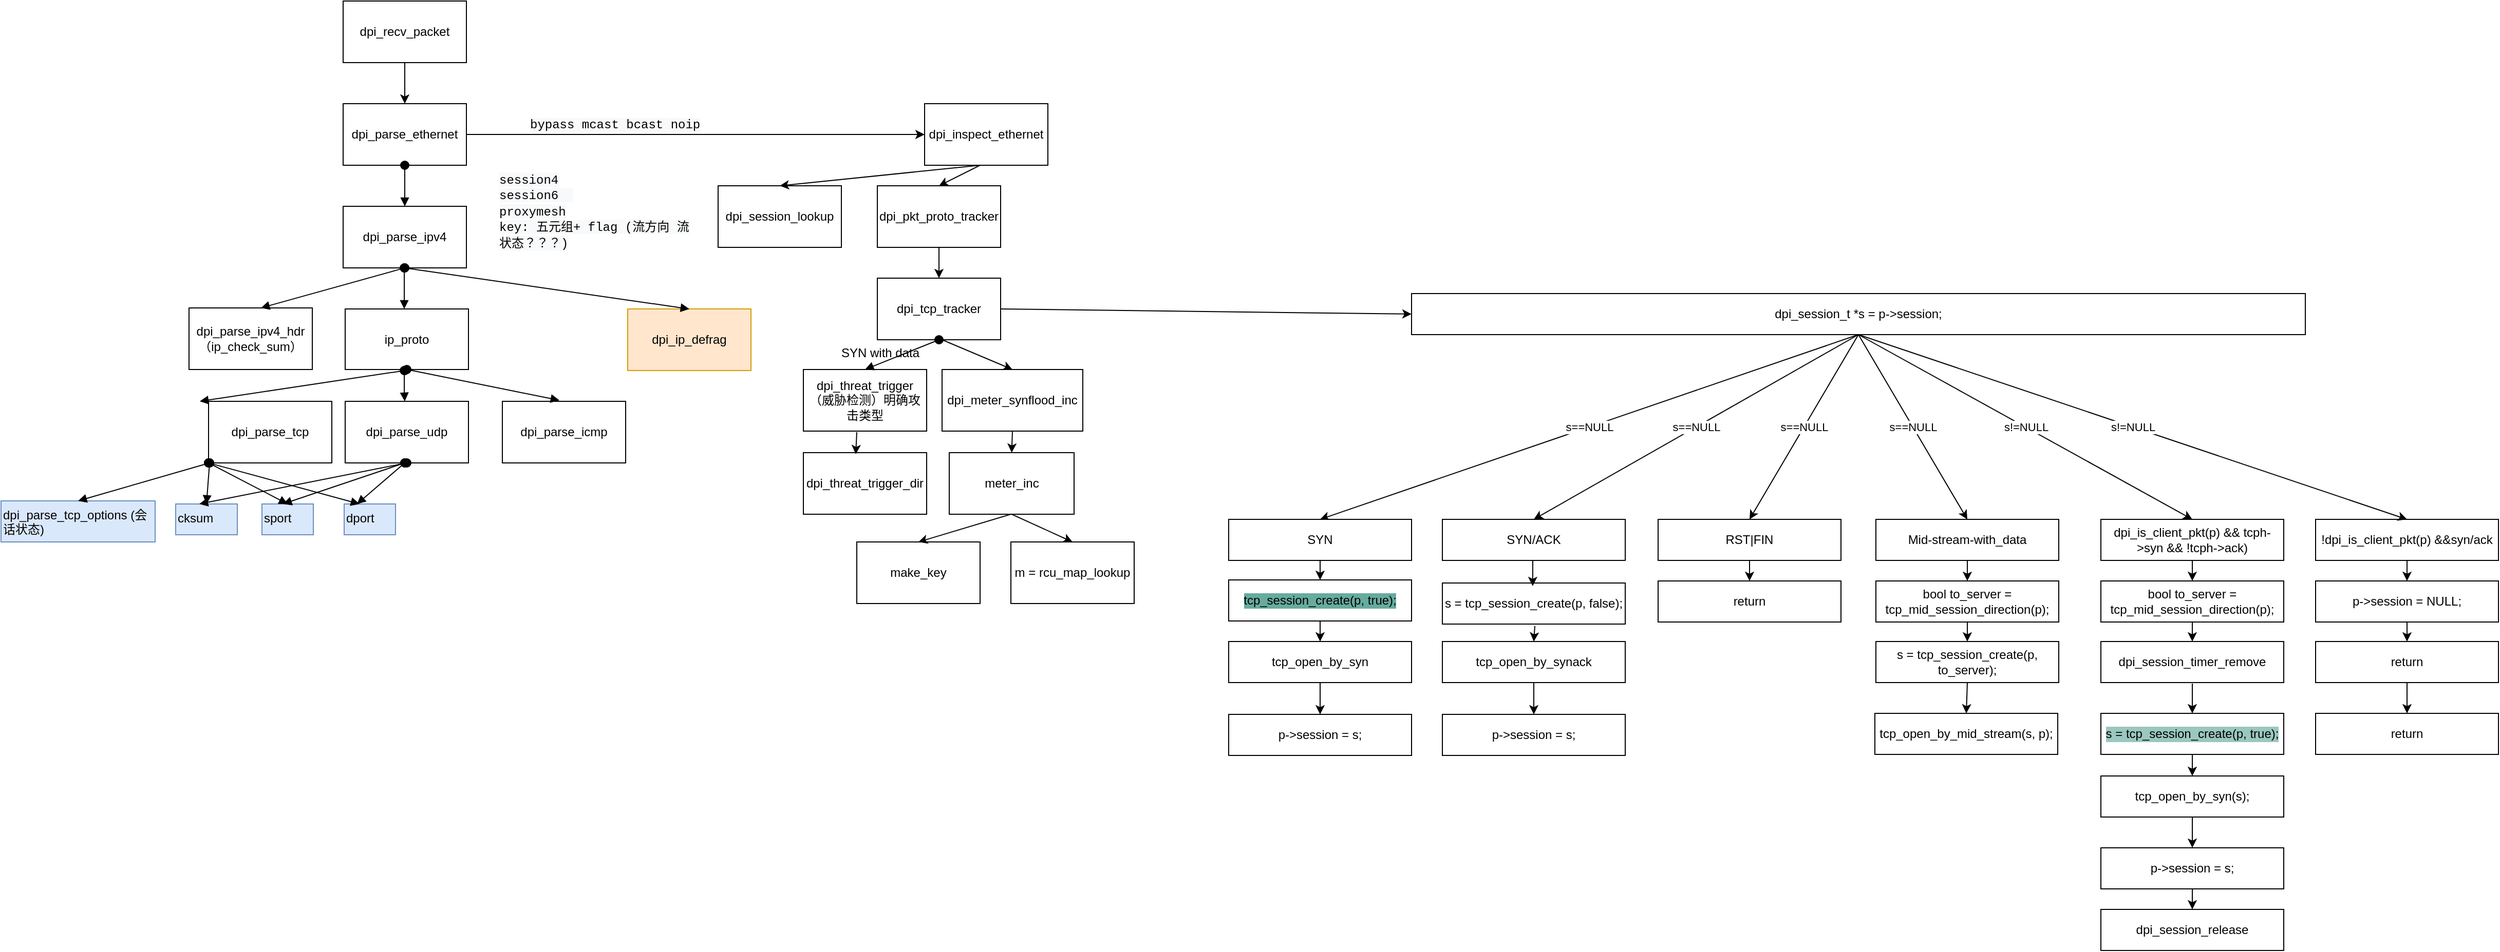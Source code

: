 <mxfile version="18.1.3" type="device"><diagram id="OY72M23OOU0ETcga1y94" name="第 1 页"><mxGraphModel dx="4737" dy="2695" grid="1" gridSize="10" guides="1" tooltips="1" connect="1" arrows="1" fold="1" page="1" pageScale="1" pageWidth="827" pageHeight="1169" math="0" shadow="0"><root><mxCell id="0"/><mxCell id="1" parent="0"/><mxCell id="QvnxpNhYCfp99DrYBNTI-45" value="dpi_parse_ethernet" style="rounded=0;whiteSpace=wrap;html=1;" parent="1" vertex="1"><mxGeometry x="190" y="700" width="120" height="60" as="geometry"/></mxCell><mxCell id="QvnxpNhYCfp99DrYBNTI-48" value="" style="edgeStyle=orthogonalEdgeStyle;rounded=0;orthogonalLoop=1;jettySize=auto;html=1;" parent="1" source="QvnxpNhYCfp99DrYBNTI-47" target="QvnxpNhYCfp99DrYBNTI-45" edge="1"><mxGeometry relative="1" as="geometry"/></mxCell><mxCell id="QvnxpNhYCfp99DrYBNTI-47" value="dpi_recv_packet" style="rounded=0;whiteSpace=wrap;html=1;" parent="1" vertex="1"><mxGeometry x="190" y="600" width="120" height="60" as="geometry"/></mxCell><mxCell id="QvnxpNhYCfp99DrYBNTI-49" value="dpi_parse_ipv4" style="rounded=0;whiteSpace=wrap;html=1;" parent="1" vertex="1"><mxGeometry x="190" y="800" width="120" height="60" as="geometry"/></mxCell><mxCell id="QvnxpNhYCfp99DrYBNTI-50" value="dpi_parse_ipv4_hdr（ip_check_sum）" style="rounded=0;whiteSpace=wrap;html=1;" parent="1" vertex="1"><mxGeometry x="40" y="899" width="120" height="60" as="geometry"/></mxCell><mxCell id="QvnxpNhYCfp99DrYBNTI-52" value="dpi_ip_defrag" style="rounded=0;whiteSpace=wrap;html=1;fillColor=#ffe6cc;strokeColor=#d79b00;" parent="1" vertex="1"><mxGeometry x="467" y="900" width="120" height="60" as="geometry"/></mxCell><mxCell id="QvnxpNhYCfp99DrYBNTI-54" value="ip_proto" style="rounded=0;whiteSpace=wrap;html=1;" parent="1" vertex="1"><mxGeometry x="192" y="900" width="120" height="59" as="geometry"/></mxCell><mxCell id="QvnxpNhYCfp99DrYBNTI-55" value="dpi_parse_icmp" style="rounded=0;whiteSpace=wrap;html=1;" parent="1" vertex="1"><mxGeometry x="345" y="990" width="120" height="60" as="geometry"/></mxCell><mxCell id="QvnxpNhYCfp99DrYBNTI-56" value="dpi_parse_udp" style="rounded=0;whiteSpace=wrap;html=1;" parent="1" vertex="1"><mxGeometry x="192" y="990" width="120" height="60" as="geometry"/></mxCell><mxCell id="QvnxpNhYCfp99DrYBNTI-57" value="dpi_parse_tcp" style="rounded=0;whiteSpace=wrap;html=1;" parent="1" vertex="1"><mxGeometry x="59" y="990" width="120" height="60" as="geometry"/></mxCell><mxCell id="QvnxpNhYCfp99DrYBNTI-58" value="cksum" style="text;whiteSpace=wrap;html=1;fillColor=#dae8fc;strokeColor=#6c8ebf;" parent="1" vertex="1"><mxGeometry x="27" y="1090" width="60" height="30" as="geometry"/></mxCell><mxCell id="QvnxpNhYCfp99DrYBNTI-59" value="sport" style="text;whiteSpace=wrap;html=1;fillColor=#dae8fc;strokeColor=#6c8ebf;" parent="1" vertex="1"><mxGeometry x="111" y="1090" width="50" height="30" as="geometry"/></mxCell><mxCell id="QvnxpNhYCfp99DrYBNTI-60" value="dport" style="text;whiteSpace=wrap;html=1;fillColor=#dae8fc;strokeColor=#6c8ebf;" parent="1" vertex="1"><mxGeometry x="191" y="1090" width="50" height="30" as="geometry"/></mxCell><mxCell id="QvnxpNhYCfp99DrYBNTI-61" value="dpi_parse_tcp_options (会话状态)" style="text;whiteSpace=wrap;html=1;fillColor=#dae8fc;strokeColor=#6c8ebf;" parent="1" vertex="1"><mxGeometry x="-143" y="1087" width="150" height="40" as="geometry"/></mxCell><mxCell id="QvnxpNhYCfp99DrYBNTI-64" value="" style="html=1;verticalAlign=bottom;startArrow=oval;startFill=1;endArrow=block;startSize=8;rounded=0;" parent="1" target="QvnxpNhYCfp99DrYBNTI-49" edge="1"><mxGeometry width="60" relative="1" as="geometry"><mxPoint x="250" y="760" as="sourcePoint"/><mxPoint x="404" y="800" as="targetPoint"/><Array as="points"><mxPoint x="250" y="780"/></Array></mxGeometry></mxCell><mxCell id="QvnxpNhYCfp99DrYBNTI-67" value="" style="html=1;verticalAlign=bottom;startArrow=oval;startFill=1;endArrow=block;startSize=8;rounded=0;" parent="1" edge="1"><mxGeometry width="60" relative="1" as="geometry"><mxPoint x="249.5" y="860" as="sourcePoint"/><mxPoint x="249.5" y="900" as="targetPoint"/><Array as="points"><mxPoint x="249.5" y="880"/></Array></mxGeometry></mxCell><mxCell id="QvnxpNhYCfp99DrYBNTI-71" value="" style="html=1;verticalAlign=bottom;startArrow=oval;startFill=1;endArrow=block;startSize=8;rounded=0;exitX=0.5;exitY=1;exitDx=0;exitDy=0;entryX=0.5;entryY=0;entryDx=0;entryDy=0;" parent="1" source="QvnxpNhYCfp99DrYBNTI-49" edge="1" target="QvnxpNhYCfp99DrYBNTI-52"><mxGeometry width="60" relative="1" as="geometry"><mxPoint x="413" y="860" as="sourcePoint"/><mxPoint x="413" y="900" as="targetPoint"/><Array as="points"/></mxGeometry></mxCell><mxCell id="QvnxpNhYCfp99DrYBNTI-72" value="" style="html=1;verticalAlign=bottom;startArrow=oval;startFill=1;endArrow=block;startSize=8;rounded=0;" parent="1" edge="1"><mxGeometry width="60" relative="1" as="geometry"><mxPoint x="249.5" y="960" as="sourcePoint"/><mxPoint x="250" y="990" as="targetPoint"/><Array as="points"><mxPoint x="249.5" y="980"/></Array></mxGeometry></mxCell><mxCell id="QvnxpNhYCfp99DrYBNTI-73" value="" style="html=1;verticalAlign=bottom;startArrow=oval;startFill=1;endArrow=block;startSize=8;rounded=0;exitX=0.5;exitY=1;exitDx=0;exitDy=0;" parent="1" source="QvnxpNhYCfp99DrYBNTI-49" edge="1"><mxGeometry width="60" relative="1" as="geometry"><mxPoint x="-53" y="859" as="sourcePoint"/><mxPoint x="110" y="899" as="targetPoint"/><Array as="points"/></mxGeometry></mxCell><mxCell id="QvnxpNhYCfp99DrYBNTI-74" value="" style="html=1;verticalAlign=bottom;startArrow=oval;startFill=1;endArrow=block;startSize=8;rounded=0;" parent="1" edge="1"><mxGeometry width="60" relative="1" as="geometry"><mxPoint x="250" y="960" as="sourcePoint"/><mxPoint x="50.5" y="990" as="targetPoint"/><Array as="points"/></mxGeometry></mxCell><mxCell id="QvnxpNhYCfp99DrYBNTI-75" value="" style="html=1;verticalAlign=bottom;startArrow=oval;startFill=1;endArrow=block;startSize=8;rounded=0;exitX=0.5;exitY=1;exitDx=0;exitDy=0;" parent="1" source="QvnxpNhYCfp99DrYBNTI-54" edge="1"><mxGeometry width="60" relative="1" as="geometry"><mxPoint x="600" y="959" as="sourcePoint"/><mxPoint x="400.5" y="989" as="targetPoint"/><Array as="points"/></mxGeometry></mxCell><mxCell id="QvnxpNhYCfp99DrYBNTI-78" value="" style="html=1;verticalAlign=bottom;startArrow=oval;startFill=1;endArrow=block;startSize=8;rounded=0;entryX=0.5;entryY=0;entryDx=0;entryDy=0;" parent="1" target="QvnxpNhYCfp99DrYBNTI-61" edge="1"><mxGeometry width="60" relative="1" as="geometry"><mxPoint x="60" y="1050" as="sourcePoint"/><mxPoint x="-130" y="1080" as="targetPoint"/><Array as="points"/></mxGeometry></mxCell><mxCell id="QvnxpNhYCfp99DrYBNTI-79" value="" style="html=1;verticalAlign=bottom;startArrow=oval;startFill=1;endArrow=block;startSize=8;rounded=0;entryX=0.5;entryY=0;entryDx=0;entryDy=0;" parent="1" target="QvnxpNhYCfp99DrYBNTI-58" edge="1"><mxGeometry width="60" relative="1" as="geometry"><mxPoint x="60" y="1050" as="sourcePoint"/><mxPoint x="70.5" y="1010" as="targetPoint"/><Array as="points"/></mxGeometry></mxCell><mxCell id="QvnxpNhYCfp99DrYBNTI-80" value="" style="html=1;verticalAlign=bottom;startArrow=oval;startFill=1;endArrow=block;startSize=8;rounded=0;entryX=0.5;entryY=0;entryDx=0;entryDy=0;exitX=0;exitY=1;exitDx=0;exitDy=0;" parent="1" source="QvnxpNhYCfp99DrYBNTI-57" target="QvnxpNhYCfp99DrYBNTI-59" edge="1"><mxGeometry width="60" relative="1" as="geometry"><mxPoint x="280" y="990" as="sourcePoint"/><mxPoint x="80.5" y="1020" as="targetPoint"/><Array as="points"/></mxGeometry></mxCell><mxCell id="QvnxpNhYCfp99DrYBNTI-83" value="" style="html=1;verticalAlign=bottom;startArrow=oval;startFill=1;endArrow=block;startSize=8;rounded=0;entryX=0.5;entryY=0;entryDx=0;entryDy=0;exitX=0;exitY=1;exitDx=0;exitDy=0;" parent="1" source="QvnxpNhYCfp99DrYBNTI-57" edge="1"><mxGeometry width="60" relative="1" as="geometry"><mxPoint x="130" y="1050" as="sourcePoint"/><mxPoint x="206" y="1090" as="targetPoint"/><Array as="points"/></mxGeometry></mxCell><mxCell id="QvnxpNhYCfp99DrYBNTI-84" value="" style="html=1;verticalAlign=bottom;startArrow=oval;startFill=1;endArrow=block;startSize=8;rounded=0;entryX=0.25;entryY=0;entryDx=0;entryDy=0;exitX=0;exitY=1;exitDx=0;exitDy=0;" parent="1" target="QvnxpNhYCfp99DrYBNTI-60" edge="1"><mxGeometry width="60" relative="1" as="geometry"><mxPoint x="250" y="1050" as="sourcePoint"/><mxPoint x="397" y="1090" as="targetPoint"/><Array as="points"/></mxGeometry></mxCell><mxCell id="QvnxpNhYCfp99DrYBNTI-85" value="" style="html=1;verticalAlign=bottom;startArrow=oval;startFill=1;endArrow=block;startSize=8;rounded=0;entryX=0.25;entryY=0;entryDx=0;entryDy=0;" parent="1" edge="1"><mxGeometry width="60" relative="1" as="geometry"><mxPoint x="250" y="1050" as="sourcePoint"/><mxPoint x="131.5" y="1090" as="targetPoint"/><Array as="points"/></mxGeometry></mxCell><mxCell id="QvnxpNhYCfp99DrYBNTI-86" value="" style="html=1;verticalAlign=bottom;startArrow=oval;startFill=1;endArrow=block;startSize=8;rounded=0;entryX=0.25;entryY=0;entryDx=0;entryDy=0;exitX=0.5;exitY=1;exitDx=0;exitDy=0;" parent="1" source="QvnxpNhYCfp99DrYBNTI-56" edge="1"><mxGeometry width="60" relative="1" as="geometry"><mxPoint x="97.5" y="1050" as="sourcePoint"/><mxPoint x="50" y="1090" as="targetPoint"/><Array as="points"/></mxGeometry></mxCell><mxCell id="QvnxpNhYCfp99DrYBNTI-90" value="dpi_inspect_ethernet" style="rounded=0;whiteSpace=wrap;html=1;" parent="1" vertex="1"><mxGeometry x="756" y="700" width="120" height="60" as="geometry"/></mxCell><mxCell id="QvnxpNhYCfp99DrYBNTI-92" value="&lt;span style=&quot;color: rgb(0, 0, 0); font-family: &amp;quot;Courier New&amp;quot;; font-size: 12px; font-style: normal; font-variant-ligatures: normal; font-variant-caps: normal; font-weight: 400; letter-spacing: normal; orphans: 2; text-align: left; text-indent: 0px; text-transform: none; widows: 2; word-spacing: 0px; -webkit-text-stroke-width: 0px; background-color: rgb(248, 249, 250); text-decoration-thickness: initial; text-decoration-style: initial; text-decoration-color: initial; float: none; display: inline !important;&quot;&gt;bypass mcast bcast noip&lt;/span&gt;" style="text;whiteSpace=wrap;html=1;" parent="1" vertex="1"><mxGeometry x="370" y="706" width="190" height="30" as="geometry"/></mxCell><mxCell id="QvnxpNhYCfp99DrYBNTI-93" value="dpi_session_lookup" style="rounded=0;whiteSpace=wrap;html=1;" parent="1" vertex="1"><mxGeometry x="555" y="780" width="120" height="60" as="geometry"/></mxCell><mxCell id="QvnxpNhYCfp99DrYBNTI-94" value="&lt;span style=&quot;orphans: 2; text-align: left; text-indent: 0px; widows: 2; background-color: rgb(248, 249, 250); text-decoration-thickness: initial; text-decoration-style: initial; text-decoration-color: initial; float: none; display: inline !important;&quot;&gt;&lt;font face=&quot;Courier New&quot;&gt;session4 &lt;/font&gt;&lt;br&gt;&lt;font face=&quot;Courier New&quot;&gt;session6&amp;nbsp;&amp;nbsp;&lt;/font&gt;&lt;br&gt;&lt;font face=&quot;Courier New&quot;&gt;proxymesh&lt;/font&gt;&lt;br&gt;&lt;font face=&quot;Courier New&quot;&gt;key: 五元组+ flag (流方向 流状态？？？)&lt;br&gt;&lt;/font&gt;&lt;br&gt;&lt;br&gt;&lt;br&gt;&lt;/span&gt;" style="text;whiteSpace=wrap;html=1;" parent="1" vertex="1"><mxGeometry x="340" y="760" width="190" height="110" as="geometry"/></mxCell><mxCell id="QvnxpNhYCfp99DrYBNTI-101" value="" style="edgeStyle=orthogonalEdgeStyle;rounded=0;orthogonalLoop=1;jettySize=auto;html=1;" parent="1" source="QvnxpNhYCfp99DrYBNTI-96" target="QvnxpNhYCfp99DrYBNTI-99" edge="1"><mxGeometry relative="1" as="geometry"/></mxCell><mxCell id="QvnxpNhYCfp99DrYBNTI-96" value="dpi_pkt_proto_tracker" style="rounded=0;whiteSpace=wrap;html=1;labelBackgroundColor=none;" parent="1" vertex="1"><mxGeometry x="710" y="780" width="120" height="60" as="geometry"/></mxCell><mxCell id="QvnxpNhYCfp99DrYBNTI-99" value="dpi_tcp_tracker" style="rounded=0;whiteSpace=wrap;html=1;labelBackgroundColor=none;" parent="1" vertex="1"><mxGeometry x="710" y="870" width="120" height="60" as="geometry"/></mxCell><mxCell id="QvnxpNhYCfp99DrYBNTI-105" value="dpi_threat_trigger（威胁检测）明确攻击类型" style="rounded=0;whiteSpace=wrap;html=1;labelBackgroundColor=none;" parent="1" vertex="1"><mxGeometry x="638" y="959" width="120" height="60" as="geometry"/></mxCell><mxCell id="QvnxpNhYCfp99DrYBNTI-107" value="" style="html=1;verticalAlign=bottom;startArrow=oval;startFill=1;endArrow=block;startSize=8;rounded=0;exitX=0.5;exitY=1;exitDx=0;exitDy=0;entryX=0.5;entryY=0;entryDx=0;entryDy=0;" parent="1" target="QvnxpNhYCfp99DrYBNTI-105" edge="1"><mxGeometry width="60" relative="1" as="geometry"><mxPoint x="770" y="930" as="sourcePoint"/><mxPoint x="918.5" y="960" as="targetPoint"/><Array as="points"/></mxGeometry></mxCell><mxCell id="QvnxpNhYCfp99DrYBNTI-108" value="SYN with data" style="text;whiteSpace=wrap;html=1;" parent="1" vertex="1"><mxGeometry x="673" y="929" width="100" height="30" as="geometry"/></mxCell><mxCell id="QvnxpNhYCfp99DrYBNTI-109" value="dpi_threat_trigger_dir" style="rounded=0;whiteSpace=wrap;html=1;labelBackgroundColor=none;" parent="1" vertex="1"><mxGeometry x="638" y="1040" width="120" height="60" as="geometry"/></mxCell><mxCell id="tn5BLOrFut8FkVHnCGZO-1" value="dpi_meter_synflood_inc" style="rounded=0;whiteSpace=wrap;html=1;" parent="1" vertex="1"><mxGeometry x="773" y="959" width="137" height="60" as="geometry"/></mxCell><mxCell id="tn5BLOrFut8FkVHnCGZO-5" value="meter_inc" style="rounded=0;whiteSpace=wrap;html=1;" parent="1" vertex="1"><mxGeometry x="780" y="1040" width="121.5" height="60" as="geometry"/></mxCell><mxCell id="tn5BLOrFut8FkVHnCGZO-6" value="make_key" style="rounded=0;whiteSpace=wrap;html=1;" parent="1" vertex="1"><mxGeometry x="690" y="1127" width="120" height="60" as="geometry"/></mxCell><mxCell id="tn5BLOrFut8FkVHnCGZO-7" value="m =&amp;nbsp;rcu_map_lookup" style="rounded=0;whiteSpace=wrap;html=1;" parent="1" vertex="1"><mxGeometry x="840" y="1127" width="120" height="60" as="geometry"/></mxCell><mxCell id="tn5BLOrFut8FkVHnCGZO-11" value="" style="endArrow=classic;html=1;rounded=0;entryX=0.5;entryY=0;entryDx=0;entryDy=0;" parent="1" target="tn5BLOrFut8FkVHnCGZO-1" edge="1"><mxGeometry width="50" height="50" relative="1" as="geometry"><mxPoint x="773" y="930" as="sourcePoint"/><mxPoint x="823" y="880" as="targetPoint"/></mxGeometry></mxCell><mxCell id="tn5BLOrFut8FkVHnCGZO-12" value="" style="endArrow=classic;html=1;rounded=0;exitX=0.5;exitY=1;exitDx=0;exitDy=0;entryX=0.5;entryY=0;entryDx=0;entryDy=0;" parent="1" source="tn5BLOrFut8FkVHnCGZO-1" target="tn5BLOrFut8FkVHnCGZO-5" edge="1"><mxGeometry width="50" height="50" relative="1" as="geometry"><mxPoint x="930.0" y="870.0" as="sourcePoint"/><mxPoint x="980.0" y="820.0" as="targetPoint"/></mxGeometry></mxCell><mxCell id="tn5BLOrFut8FkVHnCGZO-13" value="" style="endArrow=classic;html=1;rounded=0;entryX=0.425;entryY=0.024;entryDx=0;entryDy=0;entryPerimeter=0;" parent="1" target="QvnxpNhYCfp99DrYBNTI-109" edge="1"><mxGeometry width="50" height="50" relative="1" as="geometry"><mxPoint x="690.0" y="1020.0" as="sourcePoint"/><mxPoint x="740.0" y="970.0" as="targetPoint"/></mxGeometry></mxCell><mxCell id="tn5BLOrFut8FkVHnCGZO-14" value="" style="endArrow=classic;html=1;rounded=0;exitX=0.5;exitY=1;exitDx=0;exitDy=0;entryX=0.5;entryY=0;entryDx=0;entryDy=0;" parent="1" source="tn5BLOrFut8FkVHnCGZO-5" target="tn5BLOrFut8FkVHnCGZO-7" edge="1"><mxGeometry width="50" height="50" relative="1" as="geometry"><mxPoint x="1030.0" y="954.0" as="sourcePoint"/><mxPoint x="1080.0" y="904.0" as="targetPoint"/></mxGeometry></mxCell><mxCell id="tn5BLOrFut8FkVHnCGZO-15" value="" style="endArrow=classic;html=1;rounded=0;entryX=0.5;entryY=0;entryDx=0;entryDy=0;" parent="1" target="tn5BLOrFut8FkVHnCGZO-6" edge="1"><mxGeometry width="50" height="50" relative="1" as="geometry"><mxPoint x="840.0" y="1100.0" as="sourcePoint"/><mxPoint x="890.0" y="1050.0" as="targetPoint"/></mxGeometry></mxCell><mxCell id="tn5BLOrFut8FkVHnCGZO-16" value="" style="endArrow=classic;html=1;rounded=0;entryX=0;entryY=0.5;entryDx=0;entryDy=0;" parent="1" target="QvnxpNhYCfp99DrYBNTI-90" edge="1"><mxGeometry width="50" height="50" relative="1" as="geometry"><mxPoint x="310.0" y="730.0" as="sourcePoint"/><mxPoint x="360.0" y="680.0" as="targetPoint"/></mxGeometry></mxCell><mxCell id="tn5BLOrFut8FkVHnCGZO-17" value="" style="endArrow=classic;html=1;rounded=0;entryX=0.5;entryY=0;entryDx=0;entryDy=0;" parent="1" target="QvnxpNhYCfp99DrYBNTI-93" edge="1"><mxGeometry width="50" height="50" relative="1" as="geometry"><mxPoint x="810.0" y="760.0" as="sourcePoint"/><mxPoint x="860.0" y="710.0" as="targetPoint"/></mxGeometry></mxCell><mxCell id="tn5BLOrFut8FkVHnCGZO-18" value="" style="endArrow=classic;html=1;rounded=0;entryX=0.5;entryY=0;entryDx=0;entryDy=0;" parent="1" target="QvnxpNhYCfp99DrYBNTI-96" edge="1"><mxGeometry width="50" height="50" relative="1" as="geometry"><mxPoint x="810.0" y="760.0" as="sourcePoint"/><mxPoint x="860.0" y="710.0" as="targetPoint"/></mxGeometry></mxCell><mxCell id="tn5BLOrFut8FkVHnCGZO-19" value="s==NULL" style="endArrow=classic;html=1;rounded=0;entryX=0.5;entryY=0;entryDx=0;entryDy=0;exitX=0.5;exitY=1;exitDx=0;exitDy=0;" parent="1" source="tn5BLOrFut8FkVHnCGZO-26" edge="1"><mxGeometry width="50" height="50" relative="1" as="geometry"><mxPoint x="1140.0" y="1072.0" as="sourcePoint"/><mxPoint x="1141" y="1105.0" as="targetPoint"/></mxGeometry></mxCell><mxCell id="tn5BLOrFut8FkVHnCGZO-20" value="" style="endArrow=classic;html=1;rounded=0;exitX=0.5;exitY=1;exitDx=0;exitDy=0;entryX=0.5;entryY=0;entryDx=0;entryDy=0;" parent="1" source="tn5BLOrFut8FkVHnCGZO-62" target="tn5BLOrFut8FkVHnCGZO-63" edge="1"><mxGeometry width="50" height="50" relative="1" as="geometry"><mxPoint x="2150.0" y="1434.0" as="sourcePoint"/><mxPoint x="2200.0" y="1384.0" as="targetPoint"/></mxGeometry></mxCell><mxCell id="tn5BLOrFut8FkVHnCGZO-22" value="" style="endArrow=classic;html=1;rounded=0;exitX=0.5;exitY=1;exitDx=0;exitDy=0;entryX=0.5;entryY=0;entryDx=0;entryDy=0;" parent="1" source="tn5BLOrFut8FkVHnCGZO-63" target="tn5BLOrFut8FkVHnCGZO-64" edge="1"><mxGeometry width="50" height="50" relative="1" as="geometry"><mxPoint x="2028.0" y="1526.0" as="sourcePoint"/><mxPoint x="2240" y="1555" as="targetPoint"/></mxGeometry></mxCell><mxCell id="tn5BLOrFut8FkVHnCGZO-26" value="dpi_session_t *s = p-&amp;gt;session;" style="rounded=0;whiteSpace=wrap;html=1;" parent="1" vertex="1"><mxGeometry x="1230" y="885" width="870" height="40" as="geometry"/></mxCell><mxCell id="tn5BLOrFut8FkVHnCGZO-32" value="SYN" style="rounded=0;whiteSpace=wrap;html=1;" parent="1" vertex="1"><mxGeometry x="1052" y="1105" width="178" height="40" as="geometry"/></mxCell><mxCell id="tn5BLOrFut8FkVHnCGZO-33" value="tcp_session_create(p, true);" style="rounded=0;whiteSpace=wrap;html=1;fontColor=#000000;labelBackgroundColor=#67AB9F;" parent="1" vertex="1"><mxGeometry x="1052" y="1164" width="178" height="40" as="geometry"/></mxCell><mxCell id="tn5BLOrFut8FkVHnCGZO-34" value="tcp_open_by_syn" style="rounded=0;whiteSpace=wrap;html=1;" parent="1" vertex="1"><mxGeometry x="1052" y="1224" width="178" height="40" as="geometry"/></mxCell><mxCell id="tn5BLOrFut8FkVHnCGZO-35" value="p-&amp;gt;session = s;" style="rounded=0;whiteSpace=wrap;html=1;" parent="1" vertex="1"><mxGeometry x="1052" y="1295" width="178" height="40" as="geometry"/></mxCell><mxCell id="tn5BLOrFut8FkVHnCGZO-36" value="s = tcp_session_create(p, false);" style="rounded=0;whiteSpace=wrap;html=1;" parent="1" vertex="1"><mxGeometry x="1260" y="1167" width="178" height="40" as="geometry"/></mxCell><mxCell id="tn5BLOrFut8FkVHnCGZO-39" value="SYN/ACK" style="rounded=0;whiteSpace=wrap;html=1;" parent="1" vertex="1"><mxGeometry x="1260" y="1105" width="178" height="40" as="geometry"/></mxCell><mxCell id="tn5BLOrFut8FkVHnCGZO-40" value="RST|FIN" style="rounded=0;whiteSpace=wrap;html=1;" parent="1" vertex="1"><mxGeometry x="1470" y="1105" width="178" height="40" as="geometry"/></mxCell><mxCell id="tn5BLOrFut8FkVHnCGZO-42" value="s==NULL" style="endArrow=classic;html=1;rounded=0;entryX=0.5;entryY=0;entryDx=0;entryDy=0;exitX=0.5;exitY=1;exitDx=0;exitDy=0;" parent="1" source="tn5BLOrFut8FkVHnCGZO-26" target="tn5BLOrFut8FkVHnCGZO-39" edge="1"><mxGeometry width="50" height="50" relative="1" as="geometry"><mxPoint x="1339" y="1055.0" as="sourcePoint"/><mxPoint x="1151" y="1115.0" as="targetPoint"/></mxGeometry></mxCell><mxCell id="tn5BLOrFut8FkVHnCGZO-43" value="s==NULL" style="endArrow=classic;html=1;rounded=0;entryX=0.5;entryY=0;entryDx=0;entryDy=0;exitX=0.5;exitY=1;exitDx=0;exitDy=0;" parent="1" source="tn5BLOrFut8FkVHnCGZO-26" target="tn5BLOrFut8FkVHnCGZO-40" edge="1"><mxGeometry width="50" height="50" relative="1" as="geometry"><mxPoint x="1339" y="1055.0" as="sourcePoint"/><mxPoint x="1359" y="1115.0" as="targetPoint"/></mxGeometry></mxCell><mxCell id="tn5BLOrFut8FkVHnCGZO-50" value="" style="edgeStyle=orthogonalEdgeStyle;curved=1;orthogonalLoop=1;jettySize=auto;html=1;" parent="1" source="tn5BLOrFut8FkVHnCGZO-45" target="tn5BLOrFut8FkVHnCGZO-46" edge="1"><mxGeometry relative="1" as="geometry"/></mxCell><mxCell id="tn5BLOrFut8FkVHnCGZO-45" value="tcp_open_by_synack" style="rounded=0;whiteSpace=wrap;html=1;" parent="1" vertex="1"><mxGeometry x="1260" y="1224" width="178" height="40" as="geometry"/></mxCell><mxCell id="tn5BLOrFut8FkVHnCGZO-46" value="p-&amp;gt;session = s;" style="rounded=0;whiteSpace=wrap;html=1;" parent="1" vertex="1"><mxGeometry x="1260" y="1295" width="178" height="40" as="geometry"/></mxCell><mxCell id="tn5BLOrFut8FkVHnCGZO-47" value="return" style="rounded=0;whiteSpace=wrap;html=1;" parent="1" vertex="1"><mxGeometry x="1470" y="1165" width="178" height="40" as="geometry"/></mxCell><mxCell id="tn5BLOrFut8FkVHnCGZO-51" value="Mid-stream-with_data" style="rounded=0;whiteSpace=wrap;html=1;" parent="1" vertex="1"><mxGeometry x="1682" y="1105" width="178" height="40" as="geometry"/></mxCell><mxCell id="tn5BLOrFut8FkVHnCGZO-52" value="bool to_server = tcp_mid_session_direction(p);" style="rounded=0;whiteSpace=wrap;html=1;" parent="1" vertex="1"><mxGeometry x="1682" y="1165" width="178" height="40" as="geometry"/></mxCell><mxCell id="tn5BLOrFut8FkVHnCGZO-53" value="s = tcp_session_create(p, to_server);" style="rounded=0;whiteSpace=wrap;html=1;" parent="1" vertex="1"><mxGeometry x="1682" y="1224" width="178" height="40" as="geometry"/></mxCell><mxCell id="tn5BLOrFut8FkVHnCGZO-54" value="tcp_open_by_mid_stream(s, p);" style="rounded=0;whiteSpace=wrap;html=1;" parent="1" vertex="1"><mxGeometry x="1681" y="1294" width="178" height="40" as="geometry"/></mxCell><mxCell id="tn5BLOrFut8FkVHnCGZO-55" value="s==NULL" style="endArrow=classic;html=1;rounded=0;entryX=0.5;entryY=0;entryDx=0;entryDy=0;exitX=0.5;exitY=1;exitDx=0;exitDy=0;" parent="1" source="tn5BLOrFut8FkVHnCGZO-26" target="tn5BLOrFut8FkVHnCGZO-51" edge="1"><mxGeometry width="50" height="50" relative="1" as="geometry"><mxPoint x="1430" y="995" as="sourcePoint"/><mxPoint x="1869" y="1115.0" as="targetPoint"/></mxGeometry></mxCell><mxCell id="tn5BLOrFut8FkVHnCGZO-57" value="s!=NULL" style="endArrow=classic;html=1;rounded=0;entryX=0.5;entryY=0;entryDx=0;entryDy=0;exitX=0.5;exitY=1;exitDx=0;exitDy=0;" parent="1" source="tn5BLOrFut8FkVHnCGZO-26" target="tn5BLOrFut8FkVHnCGZO-58" edge="1"><mxGeometry width="50" height="50" relative="1" as="geometry"><mxPoint x="1490.0" y="965.0" as="sourcePoint"/><mxPoint x="1971" y="1095.0" as="targetPoint"/></mxGeometry></mxCell><mxCell id="tn5BLOrFut8FkVHnCGZO-58" value="dpi_is_client_pkt(p) &amp;amp;&amp;amp; tcph-&amp;gt;syn &amp;amp;&amp;amp; !tcph-&amp;gt;ack)" style="rounded=0;whiteSpace=wrap;html=1;" parent="1" vertex="1"><mxGeometry x="1901" y="1105" width="178" height="40" as="geometry"/></mxCell><mxCell id="tn5BLOrFut8FkVHnCGZO-59" value="bool to_server = tcp_mid_session_direction(p);" style="rounded=0;whiteSpace=wrap;html=1;" parent="1" vertex="1"><mxGeometry x="1901" y="1165" width="178" height="40" as="geometry"/></mxCell><mxCell id="tn5BLOrFut8FkVHnCGZO-60" value="dpi_session_timer_remove" style="rounded=0;whiteSpace=wrap;html=1;" parent="1" vertex="1"><mxGeometry x="1901" y="1224" width="178" height="40" as="geometry"/></mxCell><mxCell id="tn5BLOrFut8FkVHnCGZO-61" value="s = tcp_session_create(p, true);" style="rounded=0;whiteSpace=wrap;html=1;labelBackgroundColor=#9AC7BF;" parent="1" vertex="1"><mxGeometry x="1901" y="1294" width="178" height="40" as="geometry"/></mxCell><mxCell id="tn5BLOrFut8FkVHnCGZO-62" value="tcp_open_by_syn(s);" style="rounded=0;whiteSpace=wrap;html=1;" parent="1" vertex="1"><mxGeometry x="1901" y="1355" width="178" height="40" as="geometry"/></mxCell><mxCell id="tn5BLOrFut8FkVHnCGZO-63" value="p-&amp;gt;session = s;" style="rounded=0;whiteSpace=wrap;html=1;" parent="1" vertex="1"><mxGeometry x="1901" y="1425" width="178" height="40" as="geometry"/></mxCell><mxCell id="tn5BLOrFut8FkVHnCGZO-64" value="dpi_session_release" style="rounded=0;whiteSpace=wrap;html=1;" parent="1" vertex="1"><mxGeometry x="1901" y="1485" width="178" height="40" as="geometry"/></mxCell><mxCell id="tn5BLOrFut8FkVHnCGZO-66" value="!dpi_is_client_pkt(p) &amp;amp;&amp;amp;syn/ack" style="rounded=0;whiteSpace=wrap;html=1;" parent="1" vertex="1"><mxGeometry x="2110" y="1105" width="178" height="40" as="geometry"/></mxCell><mxCell id="tn5BLOrFut8FkVHnCGZO-67" value="p-&amp;gt;session = NULL;" style="rounded=0;whiteSpace=wrap;html=1;" parent="1" vertex="1"><mxGeometry x="2110" y="1165" width="178" height="40" as="geometry"/></mxCell><mxCell id="tn5BLOrFut8FkVHnCGZO-68" value="return" style="rounded=0;whiteSpace=wrap;html=1;" parent="1" vertex="1"><mxGeometry x="2110" y="1224" width="178" height="40" as="geometry"/></mxCell><mxCell id="tn5BLOrFut8FkVHnCGZO-69" value="return" style="rounded=0;whiteSpace=wrap;html=1;" parent="1" vertex="1"><mxGeometry x="2110" y="1294" width="178" height="40" as="geometry"/></mxCell><mxCell id="tn5BLOrFut8FkVHnCGZO-70" value="" style="endArrow=classic;html=1;fontColor=#000000;curved=1;entryX=0.449;entryY=0.2;entryDx=0;entryDy=0;entryPerimeter=0;" parent="1" edge="1"><mxGeometry width="50" height="50" relative="1" as="geometry"><mxPoint x="1348" y="1145" as="sourcePoint"/><mxPoint x="1347.922" y="1170" as="targetPoint"/></mxGeometry></mxCell><mxCell id="tn5BLOrFut8FkVHnCGZO-72" value="" style="endArrow=classic;html=1;fontColor=#000000;curved=1;exitX=0.5;exitY=1;exitDx=0;exitDy=0;entryX=0.5;entryY=0;entryDx=0;entryDy=0;" parent="1" source="tn5BLOrFut8FkVHnCGZO-51" target="tn5BLOrFut8FkVHnCGZO-52" edge="1"><mxGeometry width="50" height="50" relative="1" as="geometry"><mxPoint x="1648" y="1425" as="sourcePoint"/><mxPoint x="1698" y="1375" as="targetPoint"/></mxGeometry></mxCell><mxCell id="tn5BLOrFut8FkVHnCGZO-73" value="" style="endArrow=classic;html=1;fontColor=#000000;curved=1;exitX=0.5;exitY=1;exitDx=0;exitDy=0;entryX=0.5;entryY=0;entryDx=0;entryDy=0;" parent="1" source="tn5BLOrFut8FkVHnCGZO-52" target="tn5BLOrFut8FkVHnCGZO-53" edge="1"><mxGeometry width="50" height="50" relative="1" as="geometry"><mxPoint x="1580" y="1434" as="sourcePoint"/><mxPoint x="1630" y="1384" as="targetPoint"/></mxGeometry></mxCell><mxCell id="tn5BLOrFut8FkVHnCGZO-74" value="" style="endArrow=classic;html=1;fontColor=#000000;curved=1;exitX=0.5;exitY=1;exitDx=0;exitDy=0;entryX=0.5;entryY=0;entryDx=0;entryDy=0;" parent="1" source="tn5BLOrFut8FkVHnCGZO-53" target="tn5BLOrFut8FkVHnCGZO-54" edge="1"><mxGeometry width="50" height="50" relative="1" as="geometry"><mxPoint x="1660" y="1445" as="sourcePoint"/><mxPoint x="1710" y="1395" as="targetPoint"/></mxGeometry></mxCell><mxCell id="tn5BLOrFut8FkVHnCGZO-75" value="" style="endArrow=classic;html=1;fontColor=#000000;curved=1;exitX=0.5;exitY=1;exitDx=0;exitDy=0;entryX=0.5;entryY=0;entryDx=0;entryDy=0;" parent="1" source="tn5BLOrFut8FkVHnCGZO-68" target="tn5BLOrFut8FkVHnCGZO-69" edge="1"><mxGeometry width="50" height="50" relative="1" as="geometry"><mxPoint x="2390" y="1244" as="sourcePoint"/><mxPoint x="2440" y="1194" as="targetPoint"/></mxGeometry></mxCell><mxCell id="tn5BLOrFut8FkVHnCGZO-76" value="" style="endArrow=classic;html=1;fontColor=#000000;curved=1;exitX=0.5;exitY=1;exitDx=0;exitDy=0;" parent="1" source="tn5BLOrFut8FkVHnCGZO-58" target="tn5BLOrFut8FkVHnCGZO-59" edge="1"><mxGeometry width="50" height="50" relative="1" as="geometry"><mxPoint x="1760" y="1452" as="sourcePoint"/><mxPoint x="1810" y="1402" as="targetPoint"/></mxGeometry></mxCell><mxCell id="tn5BLOrFut8FkVHnCGZO-77" value="" style="endArrow=classic;html=1;fontColor=#000000;curved=1;entryX=0.5;entryY=0;entryDx=0;entryDy=0;" parent="1" target="tn5BLOrFut8FkVHnCGZO-45" edge="1"><mxGeometry width="50" height="50" relative="1" as="geometry"><mxPoint x="1350" y="1209" as="sourcePoint"/><mxPoint x="1400" y="1159" as="targetPoint"/></mxGeometry></mxCell><mxCell id="tn5BLOrFut8FkVHnCGZO-78" value="" style="endArrow=classic;html=1;fontColor=#000000;curved=1;exitX=0.5;exitY=1;exitDx=0;exitDy=0;" parent="1" source="tn5BLOrFut8FkVHnCGZO-40" edge="1"><mxGeometry width="50" height="50" relative="1" as="geometry"><mxPoint x="1500" y="1425" as="sourcePoint"/><mxPoint x="1559" y="1165" as="targetPoint"/></mxGeometry></mxCell><mxCell id="tn5BLOrFut8FkVHnCGZO-80" value="" style="endArrow=classic;html=1;fontColor=#000000;curved=1;exitX=0.5;exitY=1;exitDx=0;exitDy=0;entryX=0.5;entryY=0;entryDx=0;entryDy=0;" parent="1" source="tn5BLOrFut8FkVHnCGZO-34" target="tn5BLOrFut8FkVHnCGZO-35" edge="1"><mxGeometry width="50" height="50" relative="1" as="geometry"><mxPoint x="1191" y="1402" as="sourcePoint"/><mxPoint x="1241" y="1352" as="targetPoint"/></mxGeometry></mxCell><mxCell id="tn5BLOrFut8FkVHnCGZO-84" value="" style="endArrow=classic;html=1;fontColor=#000000;curved=1;exitX=0.5;exitY=1;exitDx=0;exitDy=0;entryX=0.5;entryY=0;entryDx=0;entryDy=0;" parent="1" source="tn5BLOrFut8FkVHnCGZO-32" target="tn5BLOrFut8FkVHnCGZO-33" edge="1"><mxGeometry width="50" height="50" relative="1" as="geometry"><mxPoint x="1358" y="1155" as="sourcePoint"/><mxPoint x="1230" y="1155" as="targetPoint"/></mxGeometry></mxCell><mxCell id="tn5BLOrFut8FkVHnCGZO-85" value="" style="endArrow=classic;html=1;fontColor=#000000;curved=1;exitX=0.5;exitY=1;exitDx=0;exitDy=0;entryX=0.5;entryY=0;entryDx=0;entryDy=0;" parent="1" source="tn5BLOrFut8FkVHnCGZO-33" target="tn5BLOrFut8FkVHnCGZO-34" edge="1"><mxGeometry width="50" height="50" relative="1" as="geometry"><mxPoint x="1350" y="1415" as="sourcePoint"/><mxPoint x="1400" y="1365" as="targetPoint"/></mxGeometry></mxCell><mxCell id="tn5BLOrFut8FkVHnCGZO-86" value="" style="endArrow=classic;html=1;fontColor=#000000;curved=1;exitX=0.5;exitY=1;exitDx=0;exitDy=0;entryX=0.5;entryY=0;entryDx=0;entryDy=0;" parent="1" source="tn5BLOrFut8FkVHnCGZO-67" target="tn5BLOrFut8FkVHnCGZO-68" edge="1"><mxGeometry width="50" height="50" relative="1" as="geometry"><mxPoint x="2350" y="1209" as="sourcePoint"/><mxPoint x="2400" y="1159" as="targetPoint"/></mxGeometry></mxCell><mxCell id="tn5BLOrFut8FkVHnCGZO-87" value="" style="endArrow=classic;html=1;fontColor=#000000;curved=1;exitX=0.5;exitY=1;exitDx=0;exitDy=0;entryX=0.5;entryY=0;entryDx=0;entryDy=0;" parent="1" source="tn5BLOrFut8FkVHnCGZO-66" target="tn5BLOrFut8FkVHnCGZO-67" edge="1"><mxGeometry width="50" height="50" relative="1" as="geometry"><mxPoint x="2340" y="1196" as="sourcePoint"/><mxPoint x="2390" y="1145" as="targetPoint"/></mxGeometry></mxCell><mxCell id="tn5BLOrFut8FkVHnCGZO-88" value="" style="endArrow=classic;html=1;fontColor=#000000;curved=1;exitX=0.5;exitY=1;exitDx=0;exitDy=0;entryX=0.5;entryY=0;entryDx=0;entryDy=0;" parent="1" source="tn5BLOrFut8FkVHnCGZO-61" target="tn5BLOrFut8FkVHnCGZO-62" edge="1"><mxGeometry width="50" height="50" relative="1" as="geometry"><mxPoint x="1800" y="1405" as="sourcePoint"/><mxPoint x="1850" y="1355" as="targetPoint"/></mxGeometry></mxCell><mxCell id="tn5BLOrFut8FkVHnCGZO-89" value="" style="endArrow=classic;html=1;fontColor=#000000;curved=1;entryX=0.5;entryY=0;entryDx=0;entryDy=0;" parent="1" target="tn5BLOrFut8FkVHnCGZO-61" edge="1"><mxGeometry width="50" height="50" relative="1" as="geometry"><mxPoint x="1990" y="1265" as="sourcePoint"/><mxPoint x="1820" y="1375" as="targetPoint"/></mxGeometry></mxCell><mxCell id="tn5BLOrFut8FkVHnCGZO-90" value="" style="endArrow=classic;html=1;fontColor=#000000;curved=1;exitX=0.5;exitY=1;exitDx=0;exitDy=0;entryX=0.5;entryY=0;entryDx=0;entryDy=0;" parent="1" source="tn5BLOrFut8FkVHnCGZO-59" target="tn5BLOrFut8FkVHnCGZO-60" edge="1"><mxGeometry width="50" height="50" relative="1" as="geometry"><mxPoint x="1760" y="1415" as="sourcePoint"/><mxPoint x="1810" y="1365" as="targetPoint"/></mxGeometry></mxCell><mxCell id="tn5BLOrFut8FkVHnCGZO-93" value="s!=NULL" style="endArrow=classic;html=1;rounded=0;entryX=0.5;entryY=0;entryDx=0;entryDy=0;exitX=0.5;exitY=1;exitDx=0;exitDy=0;" parent="1" source="tn5BLOrFut8FkVHnCGZO-26" target="tn5BLOrFut8FkVHnCGZO-66" edge="1"><mxGeometry width="50" height="50" relative="1" as="geometry"><mxPoint x="1760" y="945" as="sourcePoint"/><mxPoint x="2105" y="1085" as="targetPoint"/></mxGeometry></mxCell><mxCell id="tn5BLOrFut8FkVHnCGZO-107" value="" style="endArrow=classic;html=1;fontSize=32;fontColor=#000000;curved=1;exitX=1;exitY=0.5;exitDx=0;exitDy=0;entryX=0;entryY=0.5;entryDx=0;entryDy=0;" parent="1" source="QvnxpNhYCfp99DrYBNTI-99" target="tn5BLOrFut8FkVHnCGZO-26" edge="1"><mxGeometry width="50" height="50" relative="1" as="geometry"><mxPoint x="1010" y="800" as="sourcePoint"/><mxPoint x="1060" y="750" as="targetPoint"/></mxGeometry></mxCell></root></mxGraphModel></diagram></mxfile>